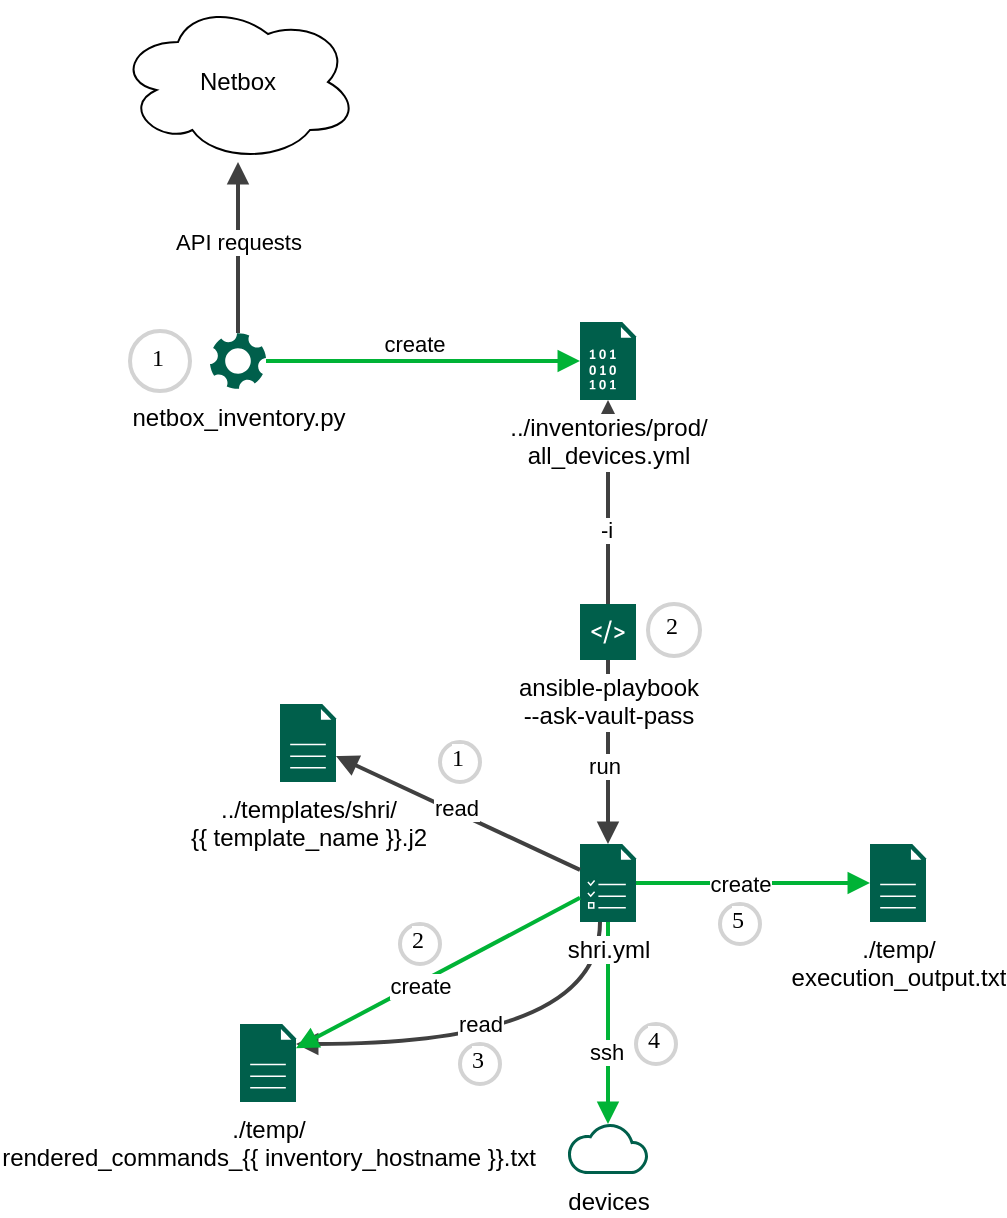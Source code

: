 <mxfile version="20.3.0" type="device"><diagram id="YFR5DsF2SN0ThnLGatG0" name="Страница 1"><mxGraphModel dx="1422" dy="865" grid="1" gridSize="10" guides="1" tooltips="1" connect="1" arrows="1" fold="1" page="1" pageScale="1" pageWidth="827" pageHeight="1169" math="0" shadow="0"><root><mxCell id="0"/><mxCell id="1" parent="0"/><mxCell id="_LGFiN2Y34-e9rnar-53-54" value="" style="edgeStyle=orthogonalEdgeStyle;rounded=0;html=1;jettySize=auto;orthogonalLoop=1;strokeColor=#404040;strokeWidth=2;fontColor=#000000;jumpStyle=none;endArrow=block;endFill=1;startArrow=none;curved=1;" parent="1" source="_LGFiN2Y34-e9rnar-53-26" target="_LGFiN2Y34-e9rnar-53-35" edge="1"><mxGeometry width="100" relative="1" as="geometry"><mxPoint x="350" y="421" as="sourcePoint"/><mxPoint x="450" y="421" as="targetPoint"/><Array as="points"><mxPoint x="370" y="561"/></Array></mxGeometry></mxCell><mxCell id="_LGFiN2Y34-e9rnar-53-55" value="read" style="edgeLabel;html=1;align=center;verticalAlign=middle;resizable=0;points=[];" parent="_LGFiN2Y34-e9rnar-53-54" vertex="1" connectable="0"><mxGeometry x="-0.07" y="-16" relative="1" as="geometry"><mxPoint x="-22" y="6" as="offset"/></mxGeometry></mxCell><mxCell id="_LGFiN2Y34-e9rnar-53-42" value="" style="edgeStyle=none;rounded=0;html=1;jettySize=auto;orthogonalLoop=1;strokeColor=#00B336;strokeWidth=2;fontColor=#000000;jumpStyle=none;endArrow=block;endFill=1;startArrow=none;curved=1;" parent="1" source="_LGFiN2Y34-e9rnar-53-26" target="_LGFiN2Y34-e9rnar-53-41" edge="1"><mxGeometry width="100" relative="1" as="geometry"><mxPoint x="394" y="431" as="sourcePoint"/><mxPoint x="494" y="431" as="targetPoint"/></mxGeometry></mxCell><mxCell id="_LGFiN2Y34-e9rnar-53-43" value="ssh" style="edgeLabel;html=1;align=center;verticalAlign=middle;resizable=0;points=[];" parent="_LGFiN2Y34-e9rnar-53-42" vertex="1" connectable="0"><mxGeometry x="0.284" y="-1" relative="1" as="geometry"><mxPoint as="offset"/></mxGeometry></mxCell><mxCell id="_LGFiN2Y34-e9rnar-53-30" value="" style="edgeStyle=none;rounded=0;html=1;jettySize=auto;orthogonalLoop=1;strokeColor=#404040;strokeWidth=2;fontColor=#000000;jumpStyle=none;endArrow=block;endFill=1;startArrow=none;" parent="1" source="_LGFiN2Y34-e9rnar-53-27" target="_LGFiN2Y34-e9rnar-53-1" edge="1"><mxGeometry width="100" relative="1" as="geometry"><mxPoint x="380" y="221" as="sourcePoint"/><mxPoint x="374" y="250" as="targetPoint"/></mxGeometry></mxCell><mxCell id="_LGFiN2Y34-e9rnar-53-31" value="-i" style="edgeLabel;html=1;align=center;verticalAlign=middle;resizable=0;points=[];" parent="_LGFiN2Y34-e9rnar-53-30" vertex="1" connectable="0"><mxGeometry x="-0.277" y="1" relative="1" as="geometry"><mxPoint as="offset"/></mxGeometry></mxCell><mxCell id="_LGFiN2Y34-e9rnar-53-2" value="netbox_inventory.py" style="sketch=0;pointerEvents=1;shadow=0;dashed=0;html=1;strokeColor=none;fillColor=#005F4B;labelPosition=center;verticalLabelPosition=bottom;verticalAlign=top;align=center;outlineConnect=0;shape=mxgraph.veeam2.service_application;" parent="1" vertex="1"><mxGeometry x="175" y="205.5" width="28.0" height="28.0" as="geometry"/></mxCell><mxCell id="_LGFiN2Y34-e9rnar-53-4" value="Netbox" style="ellipse;shape=cloud;whiteSpace=wrap;html=1;" parent="1" vertex="1"><mxGeometry x="129" y="40" width="120" height="80" as="geometry"/></mxCell><mxCell id="_LGFiN2Y34-e9rnar-53-6" value="" style="edgeStyle=none;rounded=0;html=1;jettySize=auto;orthogonalLoop=1;strokeColor=#00B336;strokeWidth=2;fontColor=#000000;jumpStyle=none;endArrow=block;endFill=1;startArrow=none;" parent="1" source="_LGFiN2Y34-e9rnar-53-2" target="_LGFiN2Y34-e9rnar-53-1" edge="1"><mxGeometry width="100" relative="1" as="geometry"><mxPoint x="255" y="340" as="sourcePoint"/><mxPoint x="355" y="340" as="targetPoint"/></mxGeometry></mxCell><mxCell id="_LGFiN2Y34-e9rnar-53-11" value="create" style="edgeLabel;html=1;align=center;verticalAlign=middle;resizable=0;points=[];" parent="_LGFiN2Y34-e9rnar-53-6" vertex="1" connectable="0"><mxGeometry x="-0.268" y="2" relative="1" as="geometry"><mxPoint x="16" y="-7" as="offset"/></mxGeometry></mxCell><mxCell id="_LGFiN2Y34-e9rnar-53-9" value="" style="edgeStyle=none;rounded=0;html=1;jettySize=auto;orthogonalLoop=1;strokeColor=#404040;strokeWidth=2;fontColor=#000000;jumpStyle=none;endArrow=block;endFill=1;startArrow=none;" parent="1" source="_LGFiN2Y34-e9rnar-53-2" target="_LGFiN2Y34-e9rnar-53-4" edge="1"><mxGeometry width="100" relative="1" as="geometry"><mxPoint x="255" y="340" as="sourcePoint"/><mxPoint x="355" y="340" as="targetPoint"/></mxGeometry></mxCell><mxCell id="_LGFiN2Y34-e9rnar-53-10" value="API requests" style="edgeLabel;html=1;align=center;verticalAlign=middle;resizable=0;points=[];" parent="_LGFiN2Y34-e9rnar-53-9" vertex="1" connectable="0"><mxGeometry x="0.392" y="4" relative="1" as="geometry"><mxPoint x="4" y="14" as="offset"/></mxGeometry></mxCell><mxCell id="_LGFiN2Y34-e9rnar-53-1" value="../inventories/prod/&lt;br&gt;all_devices.yml" style="sketch=0;pointerEvents=1;shadow=0;dashed=0;html=1;strokeColor=none;fillColor=#005F4B;labelPosition=center;verticalLabelPosition=bottom;verticalAlign=top;align=center;outlineConnect=0;shape=mxgraph.veeam2.data_file;labelBackgroundColor=default;" parent="1" vertex="1"><mxGeometry x="360" y="200" width="28.0" height="39" as="geometry"/></mxCell><mxCell id="_LGFiN2Y34-e9rnar-53-22" value="1" style="ellipse;whiteSpace=wrap;html=1;aspect=fixed;strokeWidth=2;fontFamily=Tahoma;spacingBottom=4;spacingRight=2;strokeColor=#d3d3d3;labelBackgroundColor=default;" parent="1" vertex="1"><mxGeometry x="135" y="204.5" width="30" height="30" as="geometry"/></mxCell><mxCell id="_LGFiN2Y34-e9rnar-53-23" value="2" style="ellipse;whiteSpace=wrap;html=1;aspect=fixed;strokeWidth=2;fontFamily=Tahoma;spacingBottom=4;spacingRight=2;strokeColor=#d3d3d3;labelBackgroundColor=default;" parent="1" vertex="1"><mxGeometry x="394" y="341" width="26" height="26" as="geometry"/></mxCell><mxCell id="_LGFiN2Y34-e9rnar-53-26" value="shri.yml" style="sketch=0;pointerEvents=1;shadow=0;dashed=0;html=1;strokeColor=none;fillColor=#005F4B;labelPosition=center;verticalLabelPosition=bottom;verticalAlign=top;align=center;outlineConnect=0;shape=mxgraph.veeam2.task_list;labelBackgroundColor=default;" parent="1" vertex="1"><mxGeometry x="360" y="461" width="28.0" height="39" as="geometry"/></mxCell><mxCell id="_LGFiN2Y34-e9rnar-53-28" value="" style="edgeStyle=none;rounded=0;html=1;jettySize=auto;orthogonalLoop=1;strokeColor=#404040;strokeWidth=2;fontColor=#000000;jumpStyle=none;endArrow=block;endFill=1;startArrow=none;" parent="1" source="_LGFiN2Y34-e9rnar-53-27" target="_LGFiN2Y34-e9rnar-53-26" edge="1"><mxGeometry width="100" relative="1" as="geometry"><mxPoint x="380" y="221" as="sourcePoint"/><mxPoint x="480" y="221" as="targetPoint"/></mxGeometry></mxCell><mxCell id="_LGFiN2Y34-e9rnar-53-29" value="run" style="edgeLabel;html=1;align=center;verticalAlign=middle;resizable=0;points=[];" parent="_LGFiN2Y34-e9rnar-53-28" vertex="1" connectable="0"><mxGeometry x="-0.197" y="1" relative="1" as="geometry"><mxPoint x="-3" y="16" as="offset"/></mxGeometry></mxCell><mxCell id="_LGFiN2Y34-e9rnar-53-32" value="../templates/shri/&lt;br&gt;{{ template_name }}.j2" style="sketch=0;pointerEvents=1;shadow=0;dashed=0;html=1;strokeColor=none;fillColor=#005F4B;labelPosition=center;verticalLabelPosition=bottom;verticalAlign=top;align=center;outlineConnect=0;shape=mxgraph.veeam2.file;labelBackgroundColor=default;" parent="1" vertex="1"><mxGeometry x="210" y="391" width="28.0" height="39" as="geometry"/></mxCell><mxCell id="_LGFiN2Y34-e9rnar-53-33" value="" style="edgeStyle=none;rounded=0;html=1;jettySize=auto;orthogonalLoop=1;strokeColor=#404040;strokeWidth=2;fontColor=#000000;jumpStyle=none;endArrow=block;endFill=1;startArrow=none;" parent="1" source="_LGFiN2Y34-e9rnar-53-26" target="_LGFiN2Y34-e9rnar-53-32" edge="1"><mxGeometry width="100" relative="1" as="geometry"><mxPoint x="514" y="431" as="sourcePoint"/><mxPoint x="614" y="431" as="targetPoint"/></mxGeometry></mxCell><mxCell id="_LGFiN2Y34-e9rnar-53-34" value="read" style="edgeLabel;html=1;align=center;verticalAlign=middle;resizable=0;points=[];" parent="_LGFiN2Y34-e9rnar-53-33" vertex="1" connectable="0"><mxGeometry x="-0.207" relative="1" as="geometry"><mxPoint x="-14" y="-9" as="offset"/></mxGeometry></mxCell><mxCell id="_LGFiN2Y34-e9rnar-53-35" value="./temp/&lt;br&gt;rendered_commands_{{ inventory_hostname }}.txt" style="sketch=0;pointerEvents=1;shadow=0;dashed=0;html=1;strokeColor=none;fillColor=#005F4B;labelPosition=center;verticalLabelPosition=bottom;verticalAlign=top;align=center;outlineConnect=0;shape=mxgraph.veeam2.file;labelBackgroundColor=default;" parent="1" vertex="1"><mxGeometry x="190" y="551" width="28.0" height="39" as="geometry"/></mxCell><mxCell id="_LGFiN2Y34-e9rnar-53-36" value="" style="edgeStyle=none;rounded=0;html=1;jettySize=auto;orthogonalLoop=1;strokeColor=#00B336;strokeWidth=2;fontColor=#000000;jumpStyle=none;endArrow=block;endFill=1;startArrow=none;" parent="1" source="_LGFiN2Y34-e9rnar-53-26" target="_LGFiN2Y34-e9rnar-53-35" edge="1"><mxGeometry width="100" relative="1" as="geometry"><mxPoint x="514" y="531" as="sourcePoint"/><mxPoint x="614" y="531" as="targetPoint"/></mxGeometry></mxCell><mxCell id="_LGFiN2Y34-e9rnar-53-37" value="create" style="edgeLabel;html=1;align=center;verticalAlign=middle;resizable=0;points=[];" parent="_LGFiN2Y34-e9rnar-53-36" vertex="1" connectable="0"><mxGeometry x="-0.215" y="-1" relative="1" as="geometry"><mxPoint x="-24" y="15" as="offset"/></mxGeometry></mxCell><mxCell id="_LGFiN2Y34-e9rnar-53-41" value="devices" style="sketch=0;pointerEvents=1;shadow=0;dashed=0;html=1;strokeColor=none;fillColor=#005F4B;labelPosition=center;verticalLabelPosition=bottom;verticalAlign=top;align=center;outlineConnect=0;shape=mxgraph.veeam2.cloud;labelBackgroundColor=default;" parent="1" vertex="1"><mxGeometry x="354" y="601" width="40" height="25" as="geometry"/></mxCell><mxCell id="_LGFiN2Y34-e9rnar-53-45" value="1" style="ellipse;whiteSpace=wrap;html=1;aspect=fixed;strokeWidth=2;fontFamily=Tahoma;spacingBottom=4;spacingRight=2;strokeColor=#d3d3d3;labelBackgroundColor=default;" parent="1" vertex="1"><mxGeometry x="290" y="410" width="20" height="20" as="geometry"/></mxCell><mxCell id="_LGFiN2Y34-e9rnar-53-46" value="2" style="ellipse;whiteSpace=wrap;html=1;aspect=fixed;strokeWidth=2;fontFamily=Tahoma;spacingBottom=4;spacingRight=2;strokeColor=#d3d3d3;labelBackgroundColor=default;" parent="1" vertex="1"><mxGeometry x="270" y="501" width="20" height="20" as="geometry"/></mxCell><mxCell id="_LGFiN2Y34-e9rnar-53-47" value="3" style="ellipse;whiteSpace=wrap;html=1;aspect=fixed;strokeWidth=2;fontFamily=Tahoma;spacingBottom=4;spacingRight=2;strokeColor=#d3d3d3;labelBackgroundColor=default;" parent="1" vertex="1"><mxGeometry x="300" y="561" width="20" height="20" as="geometry"/></mxCell><mxCell id="_LGFiN2Y34-e9rnar-53-48" value="4" style="ellipse;whiteSpace=wrap;html=1;aspect=fixed;strokeWidth=2;fontFamily=Tahoma;spacingBottom=4;spacingRight=2;strokeColor=#d3d3d3;labelBackgroundColor=default;" parent="1" vertex="1"><mxGeometry x="388" y="551" width="20" height="20" as="geometry"/></mxCell><mxCell id="_LGFiN2Y34-e9rnar-53-50" value="./temp/&lt;br&gt;execution_output.txt" style="sketch=0;pointerEvents=1;shadow=0;dashed=0;html=1;strokeColor=none;fillColor=#005F4B;labelPosition=center;verticalLabelPosition=bottom;verticalAlign=top;align=center;outlineConnect=0;shape=mxgraph.veeam2.file;labelBackgroundColor=default;" parent="1" vertex="1"><mxGeometry x="505" y="461" width="28.0" height="39" as="geometry"/></mxCell><mxCell id="_LGFiN2Y34-e9rnar-53-51" value="" style="edgeStyle=none;rounded=0;html=1;jettySize=auto;orthogonalLoop=1;strokeColor=#00B336;strokeWidth=2;fontColor=#000000;jumpStyle=none;endArrow=block;endFill=1;startArrow=none;curved=1;" parent="1" source="_LGFiN2Y34-e9rnar-53-26" target="_LGFiN2Y34-e9rnar-53-50" edge="1"><mxGeometry width="100" relative="1" as="geometry"><mxPoint x="260" y="521" as="sourcePoint"/><mxPoint x="360" y="521" as="targetPoint"/></mxGeometry></mxCell><mxCell id="_LGFiN2Y34-e9rnar-53-52" value="create" style="edgeLabel;html=1;align=center;verticalAlign=middle;resizable=0;points=[];" parent="_LGFiN2Y34-e9rnar-53-51" vertex="1" connectable="0"><mxGeometry x="0.214" y="2" relative="1" as="geometry"><mxPoint x="-19" y="2" as="offset"/></mxGeometry></mxCell><mxCell id="_LGFiN2Y34-e9rnar-53-53" value="5" style="ellipse;whiteSpace=wrap;html=1;aspect=fixed;strokeWidth=2;fontFamily=Tahoma;spacingBottom=4;spacingRight=2;strokeColor=#d3d3d3;labelBackgroundColor=default;" parent="1" vertex="1"><mxGeometry x="430" y="491" width="20" height="20" as="geometry"/></mxCell><mxCell id="_LGFiN2Y34-e9rnar-53-27" value="ansible-playbook&lt;br&gt;--ask-vault-pass" style="sketch=0;pointerEvents=1;shadow=0;dashed=0;html=1;strokeColor=none;fillColor=#005F4B;labelPosition=center;verticalLabelPosition=bottom;verticalAlign=top;align=center;outlineConnect=0;shape=mxgraph.veeam2.command_line;labelBackgroundColor=default;" parent="1" vertex="1"><mxGeometry x="360" y="341" width="28.0" height="28.0" as="geometry"/></mxCell></root></mxGraphModel></diagram></mxfile>